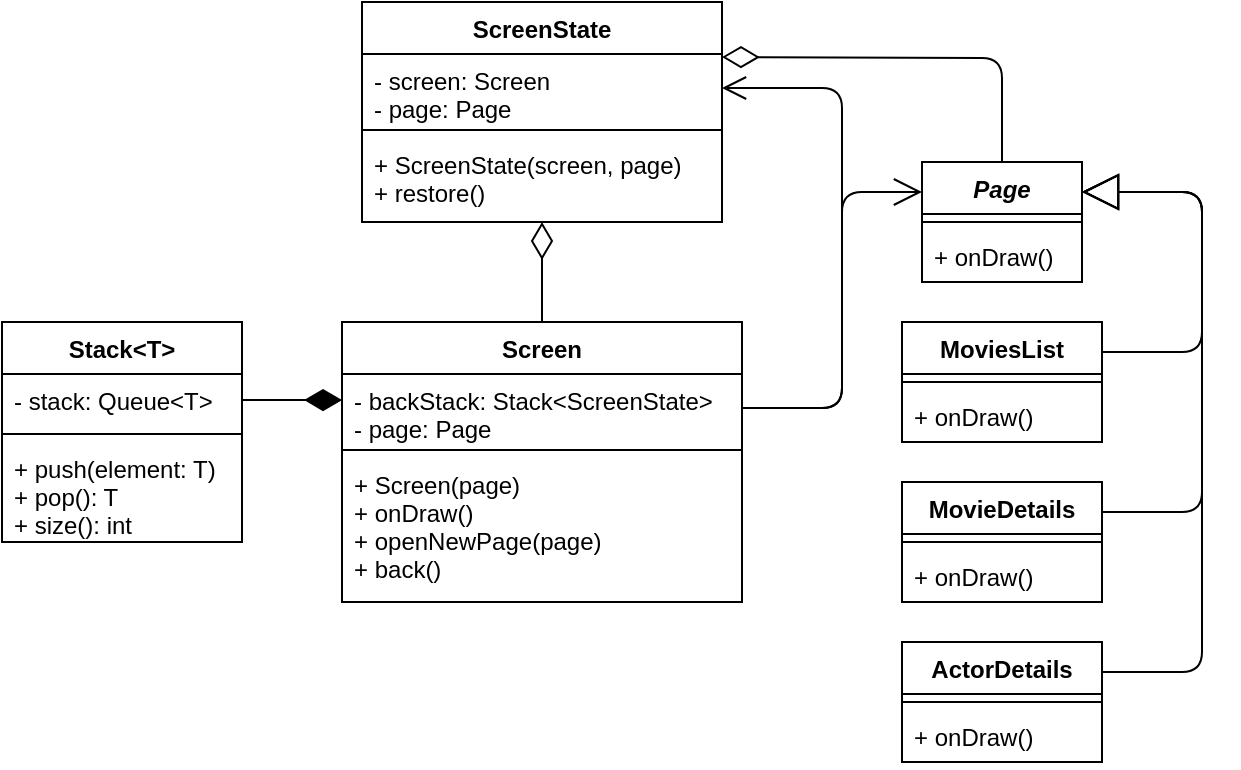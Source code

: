 <mxfile version="14.6.13" type="device"><diagram id="WUwT3RlWMaY8eRLV0BN1" name="Страница 1"><mxGraphModel dx="1185" dy="685" grid="1" gridSize="10" guides="1" tooltips="1" connect="1" arrows="1" fold="1" page="1" pageScale="1" pageWidth="827" pageHeight="1169" math="0" shadow="0"><root><mxCell id="0"/><mxCell id="1" parent="0"/><mxCell id="JQxY3N85XHmXTfL2Cjsn-1" value="Stack&lt;T&gt;" style="swimlane;fontStyle=1;align=center;verticalAlign=top;childLayout=stackLayout;horizontal=1;startSize=26;horizontalStack=0;resizeParent=1;resizeParentMax=0;resizeLast=0;collapsible=1;marginBottom=0;" vertex="1" parent="1"><mxGeometry x="60" y="200" width="120" height="110" as="geometry"/></mxCell><mxCell id="JQxY3N85XHmXTfL2Cjsn-2" value="- stack: Queue&lt;T&gt;" style="text;strokeColor=none;fillColor=none;align=left;verticalAlign=top;spacingLeft=4;spacingRight=4;overflow=hidden;rotatable=0;points=[[0,0.5],[1,0.5]];portConstraint=eastwest;" vertex="1" parent="JQxY3N85XHmXTfL2Cjsn-1"><mxGeometry y="26" width="120" height="26" as="geometry"/></mxCell><mxCell id="JQxY3N85XHmXTfL2Cjsn-3" value="" style="line;strokeWidth=1;fillColor=none;align=left;verticalAlign=middle;spacingTop=-1;spacingLeft=3;spacingRight=3;rotatable=0;labelPosition=right;points=[];portConstraint=eastwest;" vertex="1" parent="JQxY3N85XHmXTfL2Cjsn-1"><mxGeometry y="52" width="120" height="8" as="geometry"/></mxCell><mxCell id="JQxY3N85XHmXTfL2Cjsn-4" value="+ push(element: T)&#10;+ pop(): T&#10;+ size(): int" style="text;strokeColor=none;fillColor=none;align=left;verticalAlign=top;spacingLeft=4;spacingRight=4;overflow=hidden;rotatable=0;points=[[0,0.5],[1,0.5]];portConstraint=eastwest;" vertex="1" parent="JQxY3N85XHmXTfL2Cjsn-1"><mxGeometry y="60" width="120" height="50" as="geometry"/></mxCell><mxCell id="JQxY3N85XHmXTfL2Cjsn-5" value="Page" style="swimlane;fontStyle=3;align=center;verticalAlign=top;childLayout=stackLayout;horizontal=1;startSize=26;horizontalStack=0;resizeParent=1;resizeParentMax=0;resizeLast=0;collapsible=1;marginBottom=0;" vertex="1" parent="1"><mxGeometry x="520" y="120" width="80" height="60" as="geometry"/></mxCell><mxCell id="JQxY3N85XHmXTfL2Cjsn-7" value="" style="line;strokeWidth=1;fillColor=none;align=left;verticalAlign=middle;spacingTop=-1;spacingLeft=3;spacingRight=3;rotatable=0;labelPosition=right;points=[];portConstraint=eastwest;" vertex="1" parent="JQxY3N85XHmXTfL2Cjsn-5"><mxGeometry y="26" width="80" height="8" as="geometry"/></mxCell><mxCell id="JQxY3N85XHmXTfL2Cjsn-8" value="+ onDraw()" style="text;strokeColor=none;fillColor=none;align=left;verticalAlign=top;spacingLeft=4;spacingRight=4;overflow=hidden;rotatable=0;points=[[0,0.5],[1,0.5]];portConstraint=eastwest;" vertex="1" parent="JQxY3N85XHmXTfL2Cjsn-5"><mxGeometry y="34" width="80" height="26" as="geometry"/></mxCell><mxCell id="JQxY3N85XHmXTfL2Cjsn-10" value="MoviesList" style="swimlane;fontStyle=1;align=center;verticalAlign=top;childLayout=stackLayout;horizontal=1;startSize=26;horizontalStack=0;resizeParent=1;resizeParentMax=0;resizeLast=0;collapsible=1;marginBottom=0;" vertex="1" parent="1"><mxGeometry x="510" y="200" width="100" height="60" as="geometry"/></mxCell><mxCell id="JQxY3N85XHmXTfL2Cjsn-12" value="" style="line;strokeWidth=1;fillColor=none;align=left;verticalAlign=middle;spacingTop=-1;spacingLeft=3;spacingRight=3;rotatable=0;labelPosition=right;points=[];portConstraint=eastwest;" vertex="1" parent="JQxY3N85XHmXTfL2Cjsn-10"><mxGeometry y="26" width="100" height="8" as="geometry"/></mxCell><mxCell id="JQxY3N85XHmXTfL2Cjsn-13" value="+ onDraw()" style="text;strokeColor=none;fillColor=none;align=left;verticalAlign=top;spacingLeft=4;spacingRight=4;overflow=hidden;rotatable=0;points=[[0,0.5],[1,0.5]];portConstraint=eastwest;" vertex="1" parent="JQxY3N85XHmXTfL2Cjsn-10"><mxGeometry y="34" width="100" height="26" as="geometry"/></mxCell><mxCell id="JQxY3N85XHmXTfL2Cjsn-14" value="MovieDetails" style="swimlane;fontStyle=1;align=center;verticalAlign=top;childLayout=stackLayout;horizontal=1;startSize=26;horizontalStack=0;resizeParent=1;resizeParentMax=0;resizeLast=0;collapsible=1;marginBottom=0;" vertex="1" parent="1"><mxGeometry x="510" y="280" width="100" height="60" as="geometry"/></mxCell><mxCell id="JQxY3N85XHmXTfL2Cjsn-15" value="" style="line;strokeWidth=1;fillColor=none;align=left;verticalAlign=middle;spacingTop=-1;spacingLeft=3;spacingRight=3;rotatable=0;labelPosition=right;points=[];portConstraint=eastwest;" vertex="1" parent="JQxY3N85XHmXTfL2Cjsn-14"><mxGeometry y="26" width="100" height="8" as="geometry"/></mxCell><mxCell id="JQxY3N85XHmXTfL2Cjsn-16" value="+ onDraw()" style="text;strokeColor=none;fillColor=none;align=left;verticalAlign=top;spacingLeft=4;spacingRight=4;overflow=hidden;rotatable=0;points=[[0,0.5],[1,0.5]];portConstraint=eastwest;" vertex="1" parent="JQxY3N85XHmXTfL2Cjsn-14"><mxGeometry y="34" width="100" height="26" as="geometry"/></mxCell><mxCell id="JQxY3N85XHmXTfL2Cjsn-17" value="ActorDetails" style="swimlane;fontStyle=1;align=center;verticalAlign=top;childLayout=stackLayout;horizontal=1;startSize=26;horizontalStack=0;resizeParent=1;resizeParentMax=0;resizeLast=0;collapsible=1;marginBottom=0;" vertex="1" parent="1"><mxGeometry x="510" y="360" width="100" height="60" as="geometry"/></mxCell><mxCell id="JQxY3N85XHmXTfL2Cjsn-18" value="" style="line;strokeWidth=1;fillColor=none;align=left;verticalAlign=middle;spacingTop=-1;spacingLeft=3;spacingRight=3;rotatable=0;labelPosition=right;points=[];portConstraint=eastwest;" vertex="1" parent="JQxY3N85XHmXTfL2Cjsn-17"><mxGeometry y="26" width="100" height="8" as="geometry"/></mxCell><mxCell id="JQxY3N85XHmXTfL2Cjsn-19" value="+ onDraw()" style="text;strokeColor=none;fillColor=none;align=left;verticalAlign=top;spacingLeft=4;spacingRight=4;overflow=hidden;rotatable=0;points=[[0,0.5],[1,0.5]];portConstraint=eastwest;" vertex="1" parent="JQxY3N85XHmXTfL2Cjsn-17"><mxGeometry y="34" width="100" height="26" as="geometry"/></mxCell><mxCell id="JQxY3N85XHmXTfL2Cjsn-21" value="Screen" style="swimlane;fontStyle=1;align=center;verticalAlign=top;childLayout=stackLayout;horizontal=1;startSize=26;horizontalStack=0;resizeParent=1;resizeParentMax=0;resizeLast=0;collapsible=1;marginBottom=0;" vertex="1" parent="1"><mxGeometry x="230" y="200" width="200" height="140" as="geometry"/></mxCell><mxCell id="JQxY3N85XHmXTfL2Cjsn-22" value="- backStack: Stack&lt;ScreenState&gt;&#10;- page: Page" style="text;strokeColor=none;fillColor=none;align=left;verticalAlign=top;spacingLeft=4;spacingRight=4;overflow=hidden;rotatable=0;points=[[0,0.5],[1,0.5]];portConstraint=eastwest;" vertex="1" parent="JQxY3N85XHmXTfL2Cjsn-21"><mxGeometry y="26" width="200" height="34" as="geometry"/></mxCell><mxCell id="JQxY3N85XHmXTfL2Cjsn-23" value="" style="line;strokeWidth=1;fillColor=none;align=left;verticalAlign=middle;spacingTop=-1;spacingLeft=3;spacingRight=3;rotatable=0;labelPosition=right;points=[];portConstraint=eastwest;" vertex="1" parent="JQxY3N85XHmXTfL2Cjsn-21"><mxGeometry y="60" width="200" height="8" as="geometry"/></mxCell><mxCell id="JQxY3N85XHmXTfL2Cjsn-24" value="+ Screen(page)&#10;+ onDraw()&#10;+ openNewPage(page)&#10;+ back()" style="text;strokeColor=none;fillColor=none;align=left;verticalAlign=top;spacingLeft=4;spacingRight=4;overflow=hidden;rotatable=0;points=[[0,0.5],[1,0.5]];portConstraint=eastwest;" vertex="1" parent="JQxY3N85XHmXTfL2Cjsn-21"><mxGeometry y="68" width="200" height="72" as="geometry"/></mxCell><mxCell id="JQxY3N85XHmXTfL2Cjsn-25" value="ScreenState" style="swimlane;fontStyle=1;align=center;verticalAlign=top;childLayout=stackLayout;horizontal=1;startSize=26;horizontalStack=0;resizeParent=1;resizeParentMax=0;resizeLast=0;collapsible=1;marginBottom=0;" vertex="1" parent="1"><mxGeometry x="240" y="40" width="180" height="110" as="geometry"/></mxCell><mxCell id="JQxY3N85XHmXTfL2Cjsn-26" value="- screen: Screen&#10;- page: Page" style="text;strokeColor=none;fillColor=none;align=left;verticalAlign=top;spacingLeft=4;spacingRight=4;overflow=hidden;rotatable=0;points=[[0,0.5],[1,0.5]];portConstraint=eastwest;" vertex="1" parent="JQxY3N85XHmXTfL2Cjsn-25"><mxGeometry y="26" width="180" height="34" as="geometry"/></mxCell><mxCell id="JQxY3N85XHmXTfL2Cjsn-27" value="" style="line;strokeWidth=1;fillColor=none;align=left;verticalAlign=middle;spacingTop=-1;spacingLeft=3;spacingRight=3;rotatable=0;labelPosition=right;points=[];portConstraint=eastwest;" vertex="1" parent="JQxY3N85XHmXTfL2Cjsn-25"><mxGeometry y="60" width="180" height="8" as="geometry"/></mxCell><mxCell id="JQxY3N85XHmXTfL2Cjsn-28" value="+ ScreenState(screen, page)&#10;+ restore()" style="text;strokeColor=none;fillColor=none;align=left;verticalAlign=top;spacingLeft=4;spacingRight=4;overflow=hidden;rotatable=0;points=[[0,0.5],[1,0.5]];portConstraint=eastwest;" vertex="1" parent="JQxY3N85XHmXTfL2Cjsn-25"><mxGeometry y="68" width="180" height="42" as="geometry"/></mxCell><mxCell id="JQxY3N85XHmXTfL2Cjsn-29" value="" style="endArrow=block;endSize=16;endFill=0;html=1;exitX=1;exitY=0.25;exitDx=0;exitDy=0;entryX=1;entryY=0.25;entryDx=0;entryDy=0;" edge="1" parent="1" source="JQxY3N85XHmXTfL2Cjsn-17" target="JQxY3N85XHmXTfL2Cjsn-5"><mxGeometry x="0.057" y="-60" width="160" relative="1" as="geometry"><mxPoint x="300" y="380" as="sourcePoint"/><mxPoint x="460" y="380" as="targetPoint"/><Array as="points"><mxPoint x="660" y="375"/><mxPoint x="660" y="135"/></Array><mxPoint as="offset"/></mxGeometry></mxCell><mxCell id="JQxY3N85XHmXTfL2Cjsn-30" value="" style="endArrow=block;endSize=16;endFill=0;html=1;exitX=1;exitY=0.25;exitDx=0;exitDy=0;entryX=1;entryY=0.25;entryDx=0;entryDy=0;" edge="1" parent="1" source="JQxY3N85XHmXTfL2Cjsn-14" target="JQxY3N85XHmXTfL2Cjsn-5"><mxGeometry x="0.057" y="-60" width="160" relative="1" as="geometry"><mxPoint x="620" y="385" as="sourcePoint"/><mxPoint x="610" y="145" as="targetPoint"/><Array as="points"><mxPoint x="660" y="295"/><mxPoint x="660" y="135"/></Array><mxPoint as="offset"/></mxGeometry></mxCell><mxCell id="JQxY3N85XHmXTfL2Cjsn-31" value="" style="endArrow=block;endSize=16;endFill=0;html=1;exitX=1;exitY=0.25;exitDx=0;exitDy=0;entryX=1;entryY=0.25;entryDx=0;entryDy=0;" edge="1" parent="1" source="JQxY3N85XHmXTfL2Cjsn-10" target="JQxY3N85XHmXTfL2Cjsn-5"><mxGeometry x="0.057" y="-60" width="160" relative="1" as="geometry"><mxPoint x="620" y="305" as="sourcePoint"/><mxPoint x="610" y="145" as="targetPoint"/><Array as="points"><mxPoint x="660" y="215"/><mxPoint x="660" y="135"/></Array><mxPoint as="offset"/></mxGeometry></mxCell><mxCell id="JQxY3N85XHmXTfL2Cjsn-32" value="" style="endArrow=diamondThin;endFill=0;endSize=16;html=1;exitX=0.5;exitY=0;exitDx=0;exitDy=0;" edge="1" parent="1" source="JQxY3N85XHmXTfL2Cjsn-21" target="JQxY3N85XHmXTfL2Cjsn-28"><mxGeometry width="160" relative="1" as="geometry"><mxPoint x="300" y="380" as="sourcePoint"/><mxPoint x="460" y="380" as="targetPoint"/></mxGeometry></mxCell><mxCell id="JQxY3N85XHmXTfL2Cjsn-33" value="" style="endArrow=open;endFill=1;endSize=12;html=1;exitX=1;exitY=0.5;exitDx=0;exitDy=0;entryX=0;entryY=0.25;entryDx=0;entryDy=0;" edge="1" parent="1" source="JQxY3N85XHmXTfL2Cjsn-22" target="JQxY3N85XHmXTfL2Cjsn-5"><mxGeometry width="160" relative="1" as="geometry"><mxPoint x="300" y="380" as="sourcePoint"/><mxPoint x="460" y="380" as="targetPoint"/><Array as="points"><mxPoint x="480" y="243"/><mxPoint x="480" y="135"/></Array></mxGeometry></mxCell><mxCell id="JQxY3N85XHmXTfL2Cjsn-34" value="" style="endArrow=diamondThin;endFill=1;endSize=16;html=1;entryX=0;entryY=0.384;entryDx=0;entryDy=0;exitX=1;exitY=0.5;exitDx=0;exitDy=0;entryPerimeter=0;" edge="1" parent="1" source="JQxY3N85XHmXTfL2Cjsn-2" target="JQxY3N85XHmXTfL2Cjsn-22"><mxGeometry width="160" relative="1" as="geometry"><mxPoint x="10" y="420" as="sourcePoint"/><mxPoint x="170" y="420" as="targetPoint"/></mxGeometry></mxCell><mxCell id="JQxY3N85XHmXTfL2Cjsn-35" value="" style="endArrow=open;endFill=1;endSize=10;html=1;exitX=1;exitY=0.5;exitDx=0;exitDy=0;entryX=1;entryY=0.5;entryDx=0;entryDy=0;" edge="1" parent="1" source="JQxY3N85XHmXTfL2Cjsn-22" target="JQxY3N85XHmXTfL2Cjsn-26"><mxGeometry width="160" relative="1" as="geometry"><mxPoint x="110" y="170" as="sourcePoint"/><mxPoint x="270" y="170" as="targetPoint"/><Array as="points"><mxPoint x="480" y="243"/><mxPoint x="480" y="83"/></Array></mxGeometry></mxCell><mxCell id="JQxY3N85XHmXTfL2Cjsn-36" value="" style="endArrow=diamondThin;endFill=0;endSize=16;html=1;entryX=1;entryY=0.25;entryDx=0;entryDy=0;exitX=0.5;exitY=0;exitDx=0;exitDy=0;" edge="1" parent="1" source="JQxY3N85XHmXTfL2Cjsn-5" target="JQxY3N85XHmXTfL2Cjsn-25"><mxGeometry width="160" relative="1" as="geometry"><mxPoint x="110" y="170" as="sourcePoint"/><mxPoint x="270" y="170" as="targetPoint"/><Array as="points"><mxPoint x="560" y="68"/></Array></mxGeometry></mxCell></root></mxGraphModel></diagram></mxfile>